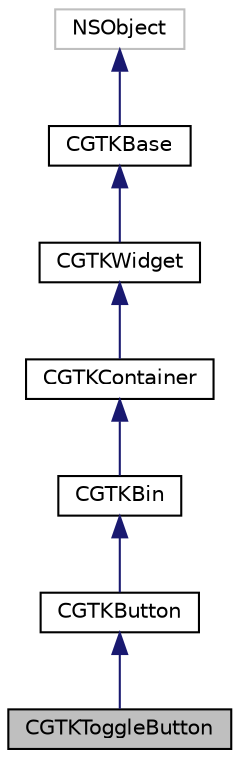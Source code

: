 digraph "CGTKToggleButton"
{
  edge [fontname="Helvetica",fontsize="10",labelfontname="Helvetica",labelfontsize="10"];
  node [fontname="Helvetica",fontsize="10",shape=record];
  Node10 [label="CGTKToggleButton",height=0.2,width=0.4,color="black", fillcolor="grey75", style="filled", fontcolor="black"];
  Node11 -> Node10 [dir="back",color="midnightblue",fontsize="10",style="solid",fontname="Helvetica"];
  Node11 [label="CGTKButton",height=0.2,width=0.4,color="black", fillcolor="white", style="filled",URL="$interface_c_g_t_k_button.html"];
  Node12 -> Node11 [dir="back",color="midnightblue",fontsize="10",style="solid",fontname="Helvetica"];
  Node12 [label="CGTKBin",height=0.2,width=0.4,color="black", fillcolor="white", style="filled",URL="$interface_c_g_t_k_bin.html"];
  Node13 -> Node12 [dir="back",color="midnightblue",fontsize="10",style="solid",fontname="Helvetica"];
  Node13 [label="CGTKContainer",height=0.2,width=0.4,color="black", fillcolor="white", style="filled",URL="$interface_c_g_t_k_container.html"];
  Node14 -> Node13 [dir="back",color="midnightblue",fontsize="10",style="solid",fontname="Helvetica"];
  Node14 [label="CGTKWidget",height=0.2,width=0.4,color="black", fillcolor="white", style="filled",URL="$interface_c_g_t_k_widget.html"];
  Node15 -> Node14 [dir="back",color="midnightblue",fontsize="10",style="solid",fontname="Helvetica"];
  Node15 [label="CGTKBase",height=0.2,width=0.4,color="black", fillcolor="white", style="filled",URL="$interface_c_g_t_k_base.html"];
  Node16 -> Node15 [dir="back",color="midnightblue",fontsize="10",style="solid",fontname="Helvetica"];
  Node16 [label="NSObject",height=0.2,width=0.4,color="grey75", fillcolor="white", style="filled"];
}
